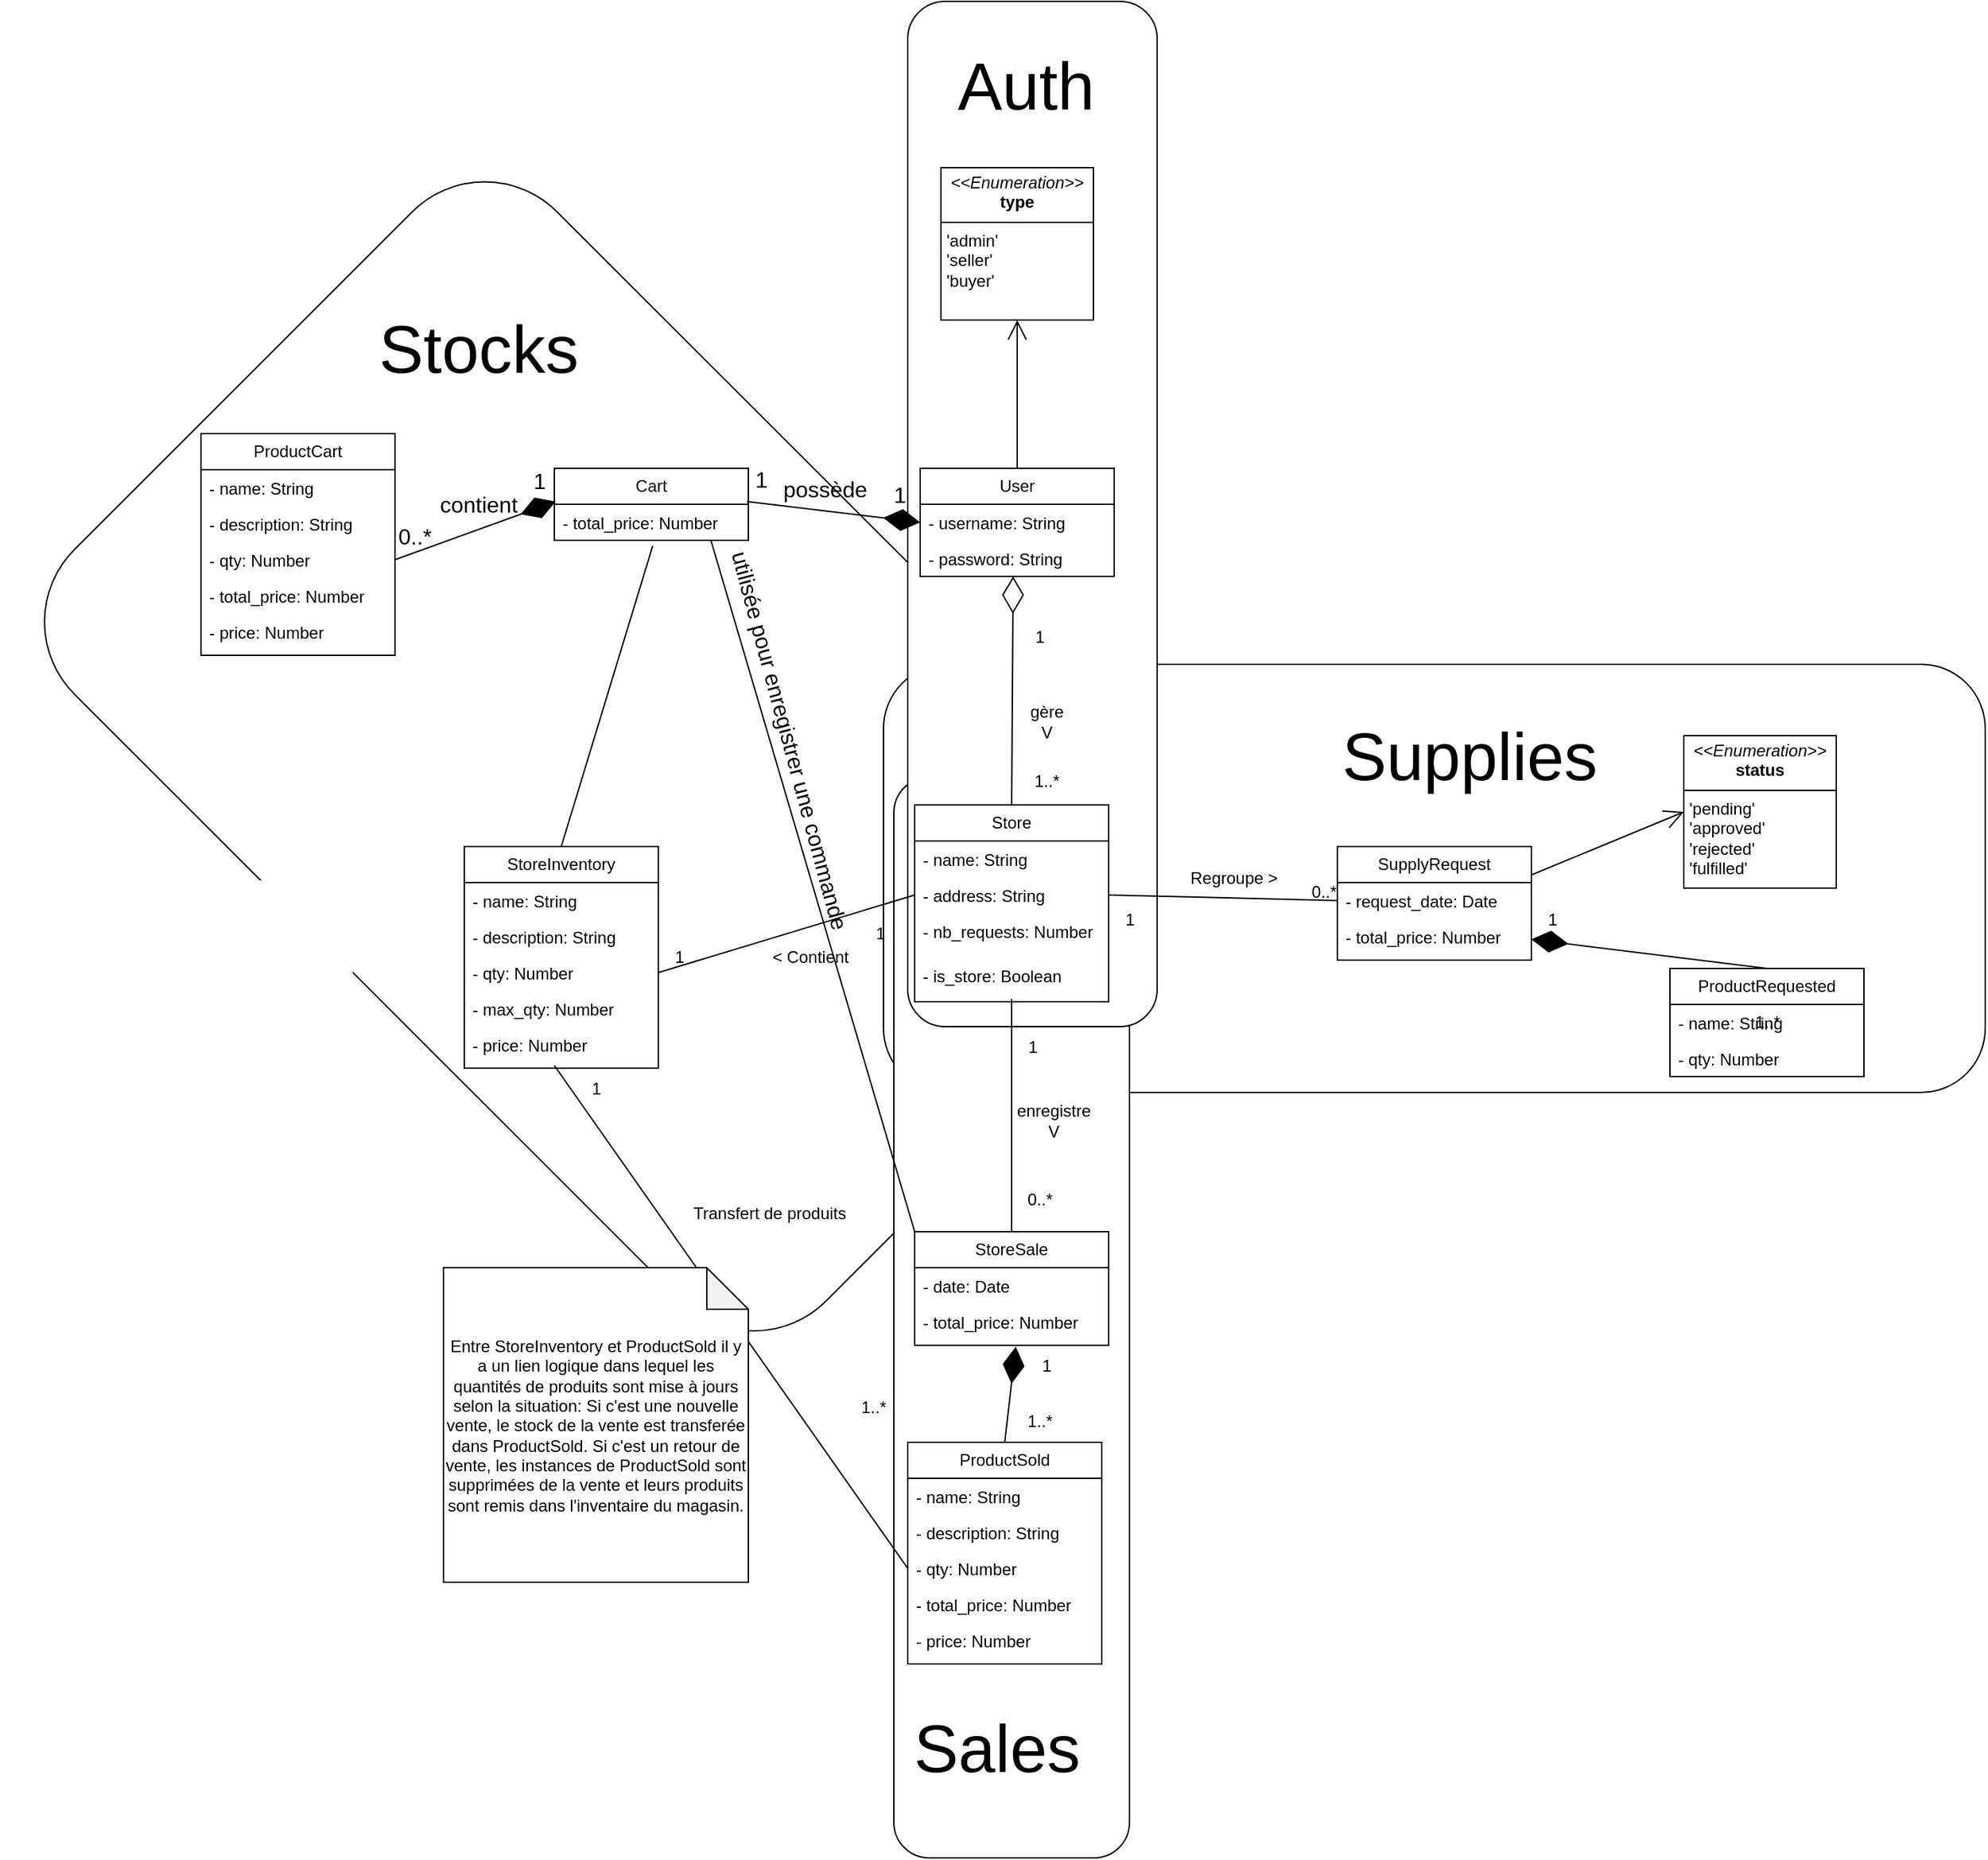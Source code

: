 <mxfile version="27.2.0">
  <diagram name="Page-1" id="k3tzlB8XghA4WyJ-DVOV">
    <mxGraphModel dx="2515" dy="1857" grid="1" gridSize="10" guides="1" tooltips="1" connect="1" arrows="1" fold="1" page="1" pageScale="1" pageWidth="850" pageHeight="1100" math="0" shadow="0">
      <root>
        <mxCell id="0" />
        <mxCell id="1" parent="0" />
        <mxCell id="dIE_9AlhpWobjz6JdOX3-5" value="" style="rounded=1;whiteSpace=wrap;html=1;rotation=45;strokeColor=light-dark(#000000,#FF0000);" vertex="1" parent="1">
          <mxGeometry x="-241.72" y="-251.27" width="767.05" height="492.43" as="geometry" />
        </mxCell>
        <mxCell id="dIE_9AlhpWobjz6JdOX3-2" value="" style="rounded=1;whiteSpace=wrap;html=1;strokeColor=light-dark(#000000,#3333FF);" vertex="1" parent="1">
          <mxGeometry x="332.5" y="-71.5" width="795" height="309" as="geometry" />
        </mxCell>
        <mxCell id="dIE_9AlhpWobjz6JdOX3-4" value="" style="rounded=1;whiteSpace=wrap;html=1;strokeColor=light-dark(#000000,#CCCC00);" vertex="1" parent="1">
          <mxGeometry x="340" y="10" width="170" height="780" as="geometry" />
        </mxCell>
        <mxCell id="dIE_9AlhpWobjz6JdOX3-3" value="" style="rounded=1;whiteSpace=wrap;html=1;strokeColor=light-dark(#000000,#00FF00);" vertex="1" parent="1">
          <mxGeometry x="350" y="-550" width="180" height="740" as="geometry" />
        </mxCell>
        <mxCell id="zQhMr7AfknGwRGQQnedS-1" value="Store" style="swimlane;fontStyle=0;childLayout=stackLayout;horizontal=1;startSize=26;fillColor=none;horizontalStack=0;resizeParent=1;resizeParentMax=0;resizeLast=0;collapsible=1;marginBottom=0;whiteSpace=wrap;html=1;" parent="1" vertex="1">
          <mxGeometry x="355" y="30" width="140" height="142" as="geometry" />
        </mxCell>
        <mxCell id="zQhMr7AfknGwRGQQnedS-2" value="- name: String" style="text;strokeColor=none;fillColor=none;align=left;verticalAlign=top;spacingLeft=4;spacingRight=4;overflow=hidden;rotatable=0;points=[[0,0.5],[1,0.5]];portConstraint=eastwest;whiteSpace=wrap;html=1;" parent="zQhMr7AfknGwRGQQnedS-1" vertex="1">
          <mxGeometry y="26" width="140" height="26" as="geometry" />
        </mxCell>
        <mxCell id="zQhMr7AfknGwRGQQnedS-3" value="- address: String" style="text;strokeColor=none;fillColor=none;align=left;verticalAlign=top;spacingLeft=4;spacingRight=4;overflow=hidden;rotatable=0;points=[[0,0.5],[1,0.5]];portConstraint=eastwest;whiteSpace=wrap;html=1;" parent="zQhMr7AfknGwRGQQnedS-1" vertex="1">
          <mxGeometry y="52" width="140" height="26" as="geometry" />
        </mxCell>
        <mxCell id="zQhMr7AfknGwRGQQnedS-4" value="- nb_requests: Number" style="text;strokeColor=none;fillColor=none;align=left;verticalAlign=top;spacingLeft=4;spacingRight=4;overflow=hidden;rotatable=0;points=[[0,0.5],[1,0.5]];portConstraint=eastwest;whiteSpace=wrap;html=1;" parent="zQhMr7AfknGwRGQQnedS-1" vertex="1">
          <mxGeometry y="78" width="140" height="32" as="geometry" />
        </mxCell>
        <mxCell id="6a12NX3yjwQNqYNZVY4e-1" value="- is_store: Boolean" style="text;strokeColor=none;fillColor=none;align=left;verticalAlign=top;spacingLeft=4;spacingRight=4;overflow=hidden;rotatable=0;points=[[0,0.5],[1,0.5]];portConstraint=eastwest;whiteSpace=wrap;html=1;" parent="zQhMr7AfknGwRGQQnedS-1" vertex="1">
          <mxGeometry y="110" width="140" height="32" as="geometry" />
        </mxCell>
        <mxCell id="zQhMr7AfknGwRGQQnedS-5" value="StoreInventory" style="swimlane;fontStyle=0;childLayout=stackLayout;horizontal=1;startSize=26;fillColor=none;horizontalStack=0;resizeParent=1;resizeParentMax=0;resizeLast=0;collapsible=1;marginBottom=0;whiteSpace=wrap;html=1;" parent="1" vertex="1">
          <mxGeometry x="30" y="60" width="140" height="160" as="geometry" />
        </mxCell>
        <mxCell id="zQhMr7AfknGwRGQQnedS-6" value="- name: String" style="text;strokeColor=none;fillColor=none;align=left;verticalAlign=top;spacingLeft=4;spacingRight=4;overflow=hidden;rotatable=0;points=[[0,0.5],[1,0.5]];portConstraint=eastwest;whiteSpace=wrap;html=1;" parent="zQhMr7AfknGwRGQQnedS-5" vertex="1">
          <mxGeometry y="26" width="140" height="26" as="geometry" />
        </mxCell>
        <mxCell id="zQhMr7AfknGwRGQQnedS-7" value="- description: String" style="text;strokeColor=none;fillColor=none;align=left;verticalAlign=top;spacingLeft=4;spacingRight=4;overflow=hidden;rotatable=0;points=[[0,0.5],[1,0.5]];portConstraint=eastwest;whiteSpace=wrap;html=1;" parent="zQhMr7AfknGwRGQQnedS-5" vertex="1">
          <mxGeometry y="52" width="140" height="26" as="geometry" />
        </mxCell>
        <mxCell id="zQhMr7AfknGwRGQQnedS-9" value="- qty: Number" style="text;strokeColor=none;fillColor=none;align=left;verticalAlign=top;spacingLeft=4;spacingRight=4;overflow=hidden;rotatable=0;points=[[0,0.5],[1,0.5]];portConstraint=eastwest;whiteSpace=wrap;html=1;" parent="zQhMr7AfknGwRGQQnedS-5" vertex="1">
          <mxGeometry y="78" width="140" height="26" as="geometry" />
        </mxCell>
        <mxCell id="zQhMr7AfknGwRGQQnedS-10" value="- max_qty: Number" style="text;strokeColor=none;fillColor=none;align=left;verticalAlign=top;spacingLeft=4;spacingRight=4;overflow=hidden;rotatable=0;points=[[0,0.5],[1,0.5]];portConstraint=eastwest;whiteSpace=wrap;html=1;" parent="zQhMr7AfknGwRGQQnedS-5" vertex="1">
          <mxGeometry y="104" width="140" height="26" as="geometry" />
        </mxCell>
        <mxCell id="zQhMr7AfknGwRGQQnedS-8" value="- price: Number" style="text;strokeColor=none;fillColor=none;align=left;verticalAlign=top;spacingLeft=4;spacingRight=4;overflow=hidden;rotatable=0;points=[[0,0.5],[1,0.5]];portConstraint=eastwest;whiteSpace=wrap;html=1;" parent="zQhMr7AfknGwRGQQnedS-5" vertex="1">
          <mxGeometry y="130" width="140" height="30" as="geometry" />
        </mxCell>
        <mxCell id="zQhMr7AfknGwRGQQnedS-11" value="ProductSold" style="swimlane;fontStyle=0;childLayout=stackLayout;horizontal=1;startSize=26;fillColor=none;horizontalStack=0;resizeParent=1;resizeParentMax=0;resizeLast=0;collapsible=1;marginBottom=0;whiteSpace=wrap;html=1;" parent="1" vertex="1">
          <mxGeometry x="350" y="490" width="140" height="160" as="geometry" />
        </mxCell>
        <mxCell id="zQhMr7AfknGwRGQQnedS-12" value="- name: String" style="text;strokeColor=none;fillColor=none;align=left;verticalAlign=top;spacingLeft=4;spacingRight=4;overflow=hidden;rotatable=0;points=[[0,0.5],[1,0.5]];portConstraint=eastwest;whiteSpace=wrap;html=1;" parent="zQhMr7AfknGwRGQQnedS-11" vertex="1">
          <mxGeometry y="26" width="140" height="26" as="geometry" />
        </mxCell>
        <mxCell id="zQhMr7AfknGwRGQQnedS-13" value="- description: String" style="text;strokeColor=none;fillColor=none;align=left;verticalAlign=top;spacingLeft=4;spacingRight=4;overflow=hidden;rotatable=0;points=[[0,0.5],[1,0.5]];portConstraint=eastwest;whiteSpace=wrap;html=1;" parent="zQhMr7AfknGwRGQQnedS-11" vertex="1">
          <mxGeometry y="52" width="140" height="26" as="geometry" />
        </mxCell>
        <mxCell id="zQhMr7AfknGwRGQQnedS-14" value="- qty: Number" style="text;strokeColor=none;fillColor=none;align=left;verticalAlign=top;spacingLeft=4;spacingRight=4;overflow=hidden;rotatable=0;points=[[0,0.5],[1,0.5]];portConstraint=eastwest;whiteSpace=wrap;html=1;" parent="zQhMr7AfknGwRGQQnedS-11" vertex="1">
          <mxGeometry y="78" width="140" height="26" as="geometry" />
        </mxCell>
        <mxCell id="zQhMr7AfknGwRGQQnedS-15" value="- total_price: Number" style="text;strokeColor=none;fillColor=none;align=left;verticalAlign=top;spacingLeft=4;spacingRight=4;overflow=hidden;rotatable=0;points=[[0,0.5],[1,0.5]];portConstraint=eastwest;whiteSpace=wrap;html=1;" parent="zQhMr7AfknGwRGQQnedS-11" vertex="1">
          <mxGeometry y="104" width="140" height="26" as="geometry" />
        </mxCell>
        <mxCell id="zQhMr7AfknGwRGQQnedS-16" value="- price: Number" style="text;strokeColor=none;fillColor=none;align=left;verticalAlign=top;spacingLeft=4;spacingRight=4;overflow=hidden;rotatable=0;points=[[0,0.5],[1,0.5]];portConstraint=eastwest;whiteSpace=wrap;html=1;" parent="zQhMr7AfknGwRGQQnedS-11" vertex="1">
          <mxGeometry y="130" width="140" height="30" as="geometry" />
        </mxCell>
        <mxCell id="zQhMr7AfknGwRGQQnedS-17" value="StoreSale" style="swimlane;fontStyle=0;childLayout=stackLayout;horizontal=1;startSize=26;fillColor=none;horizontalStack=0;resizeParent=1;resizeParentMax=0;resizeLast=0;collapsible=1;marginBottom=0;whiteSpace=wrap;html=1;" parent="1" vertex="1">
          <mxGeometry x="355" y="338" width="140" height="82" as="geometry" />
        </mxCell>
        <mxCell id="zQhMr7AfknGwRGQQnedS-21" value="- date: Date" style="text;strokeColor=none;fillColor=none;align=left;verticalAlign=top;spacingLeft=4;spacingRight=4;overflow=hidden;rotatable=0;points=[[0,0.5],[1,0.5]];portConstraint=eastwest;whiteSpace=wrap;html=1;" parent="zQhMr7AfknGwRGQQnedS-17" vertex="1">
          <mxGeometry y="26" width="140" height="26" as="geometry" />
        </mxCell>
        <mxCell id="zQhMr7AfknGwRGQQnedS-22" value="- total_price: Number" style="text;strokeColor=none;fillColor=none;align=left;verticalAlign=top;spacingLeft=4;spacingRight=4;overflow=hidden;rotatable=0;points=[[0,0.5],[1,0.5]];portConstraint=eastwest;whiteSpace=wrap;html=1;" parent="zQhMr7AfknGwRGQQnedS-17" vertex="1">
          <mxGeometry y="52" width="140" height="30" as="geometry" />
        </mxCell>
        <mxCell id="zQhMr7AfknGwRGQQnedS-27" value="SupplyRequest" style="swimlane;fontStyle=0;childLayout=stackLayout;horizontal=1;startSize=26;fillColor=none;horizontalStack=0;resizeParent=1;resizeParentMax=0;resizeLast=0;collapsible=1;marginBottom=0;whiteSpace=wrap;html=1;" parent="1" vertex="1">
          <mxGeometry x="660" y="60" width="140" height="82" as="geometry" />
        </mxCell>
        <mxCell id="zQhMr7AfknGwRGQQnedS-28" value="- request_date: Date" style="text;strokeColor=none;fillColor=none;align=left;verticalAlign=top;spacingLeft=4;spacingRight=4;overflow=hidden;rotatable=0;points=[[0,0.5],[1,0.5]];portConstraint=eastwest;whiteSpace=wrap;html=1;" parent="zQhMr7AfknGwRGQQnedS-27" vertex="1">
          <mxGeometry y="26" width="140" height="26" as="geometry" />
        </mxCell>
        <mxCell id="zQhMr7AfknGwRGQQnedS-29" value="- total_price: Number" style="text;strokeColor=none;fillColor=none;align=left;verticalAlign=top;spacingLeft=4;spacingRight=4;overflow=hidden;rotatable=0;points=[[0,0.5],[1,0.5]];portConstraint=eastwest;whiteSpace=wrap;html=1;" parent="zQhMr7AfknGwRGQQnedS-27" vertex="1">
          <mxGeometry y="52" width="140" height="30" as="geometry" />
        </mxCell>
        <mxCell id="zQhMr7AfknGwRGQQnedS-30" value="&lt;p style=&quot;margin:0px;margin-top:4px;text-align:center;&quot;&gt;&lt;i&gt;&amp;lt;&amp;lt;Enumeration&amp;gt;&amp;gt;&lt;/i&gt;&lt;br&gt;&lt;b&gt;status&lt;/b&gt;&lt;/p&gt;&lt;hr size=&quot;1&quot; style=&quot;border-style:solid;&quot;&gt;&lt;p style=&quot;margin:0px;margin-left:4px;&quot;&gt;&#39;pending&#39;&lt;/p&gt;&lt;p style=&quot;margin:0px;margin-left:4px;&quot;&gt;&#39;approved&#39;&lt;/p&gt;&lt;p style=&quot;margin:0px;margin-left:4px;&quot;&gt;&#39;rejected&#39;&lt;/p&gt;&lt;p style=&quot;margin:0px;margin-left:4px;&quot;&gt;&#39;fulfilled&#39;&lt;/p&gt;" style="verticalAlign=top;align=left;overflow=fill;html=1;whiteSpace=wrap;" parent="1" vertex="1">
          <mxGeometry x="910" y="-20" width="110" height="110" as="geometry" />
        </mxCell>
        <mxCell id="zQhMr7AfknGwRGQQnedS-31" value="ProductRequested" style="swimlane;fontStyle=0;childLayout=stackLayout;horizontal=1;startSize=26;fillColor=none;horizontalStack=0;resizeParent=1;resizeParentMax=0;resizeLast=0;collapsible=1;marginBottom=0;whiteSpace=wrap;html=1;" parent="1" vertex="1">
          <mxGeometry x="900" y="148" width="140" height="78" as="geometry" />
        </mxCell>
        <mxCell id="zQhMr7AfknGwRGQQnedS-32" value="- name: String" style="text;strokeColor=none;fillColor=none;align=left;verticalAlign=top;spacingLeft=4;spacingRight=4;overflow=hidden;rotatable=0;points=[[0,0.5],[1,0.5]];portConstraint=eastwest;whiteSpace=wrap;html=1;" parent="zQhMr7AfknGwRGQQnedS-31" vertex="1">
          <mxGeometry y="26" width="140" height="26" as="geometry" />
        </mxCell>
        <mxCell id="zQhMr7AfknGwRGQQnedS-34" value="- qty: Number" style="text;strokeColor=none;fillColor=none;align=left;verticalAlign=top;spacingLeft=4;spacingRight=4;overflow=hidden;rotatable=0;points=[[0,0.5],[1,0.5]];portConstraint=eastwest;whiteSpace=wrap;html=1;" parent="zQhMr7AfknGwRGQQnedS-31" vertex="1">
          <mxGeometry y="52" width="140" height="26" as="geometry" />
        </mxCell>
        <mxCell id="zQhMr7AfknGwRGQQnedS-43" value="" style="endArrow=open;endFill=1;endSize=12;html=1;rounded=0;exitX=1;exitY=0.25;exitDx=0;exitDy=0;entryX=0;entryY=0.5;entryDx=0;entryDy=0;" parent="1" source="zQhMr7AfknGwRGQQnedS-27" target="zQhMr7AfknGwRGQQnedS-30" edge="1">
          <mxGeometry width="160" relative="1" as="geometry">
            <mxPoint x="510" y="650" as="sourcePoint" />
            <mxPoint x="780" y="380" as="targetPoint" />
          </mxGeometry>
        </mxCell>
        <mxCell id="zQhMr7AfknGwRGQQnedS-44" value="" style="endArrow=diamondThin;endFill=1;endSize=24;html=1;rounded=0;entryX=1;entryY=0.5;entryDx=0;entryDy=0;exitX=0.5;exitY=0;exitDx=0;exitDy=0;" parent="1" source="zQhMr7AfknGwRGQQnedS-31" target="zQhMr7AfknGwRGQQnedS-29" edge="1">
          <mxGeometry width="160" relative="1" as="geometry">
            <mxPoint x="570" y="590" as="sourcePoint" />
            <mxPoint x="730" y="590" as="targetPoint" />
          </mxGeometry>
        </mxCell>
        <mxCell id="zQhMr7AfknGwRGQQnedS-45" value="" style="endArrow=diamondThin;endFill=1;endSize=24;html=1;rounded=0;entryX=0.521;entryY=1.033;entryDx=0;entryDy=0;entryPerimeter=0;exitX=0.5;exitY=0;exitDx=0;exitDy=0;" parent="1" source="zQhMr7AfknGwRGQQnedS-11" target="zQhMr7AfknGwRGQQnedS-22" edge="1">
          <mxGeometry width="160" relative="1" as="geometry">
            <mxPoint x="170" y="550" as="sourcePoint" />
            <mxPoint x="330" y="550" as="targetPoint" />
          </mxGeometry>
        </mxCell>
        <mxCell id="zQhMr7AfknGwRGQQnedS-46" value="1" style="text;html=1;align=center;verticalAlign=middle;resizable=0;points=[];autosize=1;strokeColor=none;fillColor=none;" parent="1" vertex="1">
          <mxGeometry x="435" y="420" width="30" height="30" as="geometry" />
        </mxCell>
        <mxCell id="zQhMr7AfknGwRGQQnedS-47" value="1..*" style="text;html=1;align=center;verticalAlign=middle;resizable=0;points=[];autosize=1;strokeColor=none;fillColor=none;" parent="1" vertex="1">
          <mxGeometry x="425" y="460" width="40" height="30" as="geometry" />
        </mxCell>
        <mxCell id="zQhMr7AfknGwRGQQnedS-48" value="1" style="text;html=1;align=center;verticalAlign=middle;resizable=0;points=[];autosize=1;strokeColor=none;fillColor=none;" parent="1" vertex="1">
          <mxGeometry x="800" y="98" width="30" height="30" as="geometry" />
        </mxCell>
        <mxCell id="zQhMr7AfknGwRGQQnedS-49" value="1..*" style="text;html=1;align=center;verticalAlign=middle;resizable=0;points=[];autosize=1;strokeColor=none;fillColor=none;" parent="1" vertex="1">
          <mxGeometry x="950" y="172" width="40" height="30" as="geometry" />
        </mxCell>
        <mxCell id="zQhMr7AfknGwRGQQnedS-51" value="" style="endArrow=none;html=1;rounded=0;entryX=0;entryY=0.5;entryDx=0;entryDy=0;exitX=1;exitY=0.5;exitDx=0;exitDy=0;" parent="1" source="zQhMr7AfknGwRGQQnedS-9" target="zQhMr7AfknGwRGQQnedS-3" edge="1">
          <mxGeometry width="50" height="50" relative="1" as="geometry">
            <mxPoint x="150" y="270" as="sourcePoint" />
            <mxPoint x="200" y="220" as="targetPoint" />
          </mxGeometry>
        </mxCell>
        <mxCell id="zQhMr7AfknGwRGQQnedS-52" value="" style="endArrow=none;html=1;rounded=0;entryX=0.5;entryY=0.938;entryDx=0;entryDy=0;entryPerimeter=0;exitX=0.5;exitY=0;exitDx=0;exitDy=0;" parent="1" source="zQhMr7AfknGwRGQQnedS-17" target="6a12NX3yjwQNqYNZVY4e-1" edge="1">
          <mxGeometry width="50" height="50" relative="1" as="geometry">
            <mxPoint x="300" y="290" as="sourcePoint" />
            <mxPoint x="350" y="240" as="targetPoint" />
          </mxGeometry>
        </mxCell>
        <mxCell id="zQhMr7AfknGwRGQQnedS-53" value="" style="endArrow=none;html=1;rounded=0;entryX=1;entryY=0.5;entryDx=0;entryDy=0;exitX=0;exitY=0.5;exitDx=0;exitDy=0;" parent="1" source="zQhMr7AfknGwRGQQnedS-28" target="zQhMr7AfknGwRGQQnedS-3" edge="1">
          <mxGeometry width="50" height="50" relative="1" as="geometry">
            <mxPoint x="90" y="550" as="sourcePoint" />
            <mxPoint x="140" y="500" as="targetPoint" />
          </mxGeometry>
        </mxCell>
        <mxCell id="zQhMr7AfknGwRGQQnedS-54" value="1" style="text;html=1;align=center;verticalAlign=middle;resizable=0;points=[];autosize=1;strokeColor=none;fillColor=none;" parent="1" vertex="1">
          <mxGeometry x="315" y="108" width="30" height="30" as="geometry" />
        </mxCell>
        <mxCell id="zQhMr7AfknGwRGQQnedS-55" value="1" style="text;html=1;align=center;verticalAlign=middle;resizable=0;points=[];autosize=1;strokeColor=none;fillColor=none;" parent="1" vertex="1">
          <mxGeometry x="495" y="98" width="30" height="30" as="geometry" />
        </mxCell>
        <mxCell id="zQhMr7AfknGwRGQQnedS-56" value="1" style="text;html=1;align=center;verticalAlign=middle;resizable=0;points=[];autosize=1;strokeColor=none;fillColor=none;" parent="1" vertex="1">
          <mxGeometry x="425" y="190" width="30" height="30" as="geometry" />
        </mxCell>
        <mxCell id="zQhMr7AfknGwRGQQnedS-57" value="1" style="text;html=1;align=center;verticalAlign=middle;resizable=0;points=[];autosize=1;strokeColor=none;fillColor=none;" parent="1" vertex="1">
          <mxGeometry x="170" y="125" width="30" height="30" as="geometry" />
        </mxCell>
        <mxCell id="zQhMr7AfknGwRGQQnedS-58" value="0..*" style="text;html=1;align=center;verticalAlign=middle;resizable=0;points=[];autosize=1;strokeColor=none;fillColor=none;" parent="1" vertex="1">
          <mxGeometry x="425" y="300" width="40" height="30" as="geometry" />
        </mxCell>
        <mxCell id="zQhMr7AfknGwRGQQnedS-59" value="0..*" style="text;html=1;align=center;verticalAlign=middle;resizable=0;points=[];autosize=1;strokeColor=none;fillColor=none;" parent="1" vertex="1">
          <mxGeometry x="630" y="78" width="40" height="30" as="geometry" />
        </mxCell>
        <mxCell id="zQhMr7AfknGwRGQQnedS-60" value="&amp;lt; Contient" style="text;html=1;align=center;verticalAlign=middle;whiteSpace=wrap;rounded=0;" parent="1" vertex="1">
          <mxGeometry x="250" y="125" width="60" height="30" as="geometry" />
        </mxCell>
        <mxCell id="zQhMr7AfknGwRGQQnedS-62" value="Regroupe &amp;gt;" style="text;html=1;align=center;verticalAlign=middle;resizable=0;points=[];autosize=1;strokeColor=none;fillColor=none;" parent="1" vertex="1">
          <mxGeometry x="540" y="68" width="90" height="30" as="geometry" />
        </mxCell>
        <mxCell id="6a12NX3yjwQNqYNZVY4e-2" value="" style="endArrow=none;html=1;rounded=0;entryX=0.464;entryY=0.933;entryDx=0;entryDy=0;entryPerimeter=0;exitX=0;exitY=0.5;exitDx=0;exitDy=0;" parent="1" source="zQhMr7AfknGwRGQQnedS-14" target="zQhMr7AfknGwRGQQnedS-8" edge="1">
          <mxGeometry width="50" height="50" relative="1" as="geometry">
            <mxPoint x="70" y="360" as="sourcePoint" />
            <mxPoint x="120" y="310" as="targetPoint" />
          </mxGeometry>
        </mxCell>
        <mxCell id="6a12NX3yjwQNqYNZVY4e-3" value="1" style="text;html=1;align=center;verticalAlign=middle;resizable=0;points=[];autosize=1;strokeColor=none;fillColor=none;" parent="1" vertex="1">
          <mxGeometry x="110" y="220" width="30" height="30" as="geometry" />
        </mxCell>
        <mxCell id="6a12NX3yjwQNqYNZVY4e-4" value="1..*" style="text;html=1;align=center;verticalAlign=middle;resizable=0;points=[];autosize=1;strokeColor=none;fillColor=none;" parent="1" vertex="1">
          <mxGeometry x="305" y="450" width="40" height="30" as="geometry" />
        </mxCell>
        <mxCell id="6a12NX3yjwQNqYNZVY4e-5" value="Transfert de produits" style="text;html=1;align=center;verticalAlign=middle;resizable=0;points=[];autosize=1;strokeColor=none;fillColor=none;" parent="1" vertex="1">
          <mxGeometry x="185" y="310" width="130" height="30" as="geometry" />
        </mxCell>
        <mxCell id="6a12NX3yjwQNqYNZVY4e-6" value="Entre StoreInventory et ProductSold il y a un lien logique dans lequel les quantités de produits sont mise à jours selon la situation: Si c&#39;est une nouvelle vente, le stock de la vente est transferée dans ProductSold. Si c&#39;est un retour de vente, les instances de ProductSold sont supprimées de la vente et leurs produits sont remis dans l&#39;inventaire du magasin." style="shape=note;whiteSpace=wrap;html=1;backgroundOutline=1;darkOpacity=0.05;" parent="1" vertex="1">
          <mxGeometry x="15" y="364" width="220" height="227" as="geometry" />
        </mxCell>
        <mxCell id="g2D_Cmm5QyLG8SQXhBRO-1" value="User" style="swimlane;fontStyle=0;childLayout=stackLayout;horizontal=1;startSize=26;fillColor=none;horizontalStack=0;resizeParent=1;resizeParentMax=0;resizeLast=0;collapsible=1;marginBottom=0;whiteSpace=wrap;html=1;" parent="1" vertex="1">
          <mxGeometry x="359" y="-213" width="140" height="78" as="geometry" />
        </mxCell>
        <mxCell id="g2D_Cmm5QyLG8SQXhBRO-2" value="- username: String" style="text;strokeColor=none;fillColor=none;align=left;verticalAlign=top;spacingLeft=4;spacingRight=4;overflow=hidden;rotatable=0;points=[[0,0.5],[1,0.5]];portConstraint=eastwest;whiteSpace=wrap;html=1;" parent="g2D_Cmm5QyLG8SQXhBRO-1" vertex="1">
          <mxGeometry y="26" width="140" height="26" as="geometry" />
        </mxCell>
        <mxCell id="g2D_Cmm5QyLG8SQXhBRO-3" value="- password: String" style="text;strokeColor=none;fillColor=none;align=left;verticalAlign=top;spacingLeft=4;spacingRight=4;overflow=hidden;rotatable=0;points=[[0,0.5],[1,0.5]];portConstraint=eastwest;whiteSpace=wrap;html=1;" parent="g2D_Cmm5QyLG8SQXhBRO-1" vertex="1">
          <mxGeometry y="52" width="140" height="26" as="geometry" />
        </mxCell>
        <mxCell id="g2D_Cmm5QyLG8SQXhBRO-7" value="" style="endArrow=diamondThin;endFill=0;endSize=24;html=1;rounded=0;entryX=0.479;entryY=1;entryDx=0;entryDy=0;entryPerimeter=0;exitX=0.5;exitY=0;exitDx=0;exitDy=0;" parent="1" source="zQhMr7AfknGwRGQQnedS-1" target="g2D_Cmm5QyLG8SQXhBRO-3" edge="1">
          <mxGeometry width="160" relative="1" as="geometry">
            <mxPoint x="270" y="-70" as="sourcePoint" />
            <mxPoint x="423.04" y="-103.01" as="targetPoint" />
          </mxGeometry>
        </mxCell>
        <mxCell id="g2D_Cmm5QyLG8SQXhBRO-8" value="1" style="text;html=1;align=center;verticalAlign=middle;resizable=0;points=[];autosize=1;strokeColor=none;fillColor=none;" parent="1" vertex="1">
          <mxGeometry x="430" y="-106" width="30" height="30" as="geometry" />
        </mxCell>
        <mxCell id="g2D_Cmm5QyLG8SQXhBRO-9" value="1..*" style="text;html=1;align=center;verticalAlign=middle;resizable=0;points=[];autosize=1;strokeColor=none;fillColor=none;" parent="1" vertex="1">
          <mxGeometry x="430" y="-2" width="40" height="30" as="geometry" />
        </mxCell>
        <mxCell id="g2D_Cmm5QyLG8SQXhBRO-10" value="gère&lt;div&gt;V&lt;/div&gt;" style="text;html=1;align=center;verticalAlign=middle;resizable=0;points=[];autosize=1;strokeColor=none;fillColor=none;" parent="1" vertex="1">
          <mxGeometry x="425" y="-50" width="50" height="40" as="geometry" />
        </mxCell>
        <mxCell id="70goZkKCn1Ls-VjYRvwM-1" value="&lt;p style=&quot;margin:0px;margin-top:4px;text-align:center;&quot;&gt;&lt;i&gt;&amp;lt;&amp;lt;Enumeration&amp;gt;&amp;gt;&lt;/i&gt;&lt;br&gt;&lt;b&gt;type&lt;/b&gt;&lt;/p&gt;&lt;hr size=&quot;1&quot; style=&quot;border-style:solid;&quot;&gt;&lt;p style=&quot;margin:0px;margin-left:4px;&quot;&gt;&#39;admin&#39;&lt;/p&gt;&lt;p style=&quot;margin:0px;margin-left:4px;&quot;&gt;&#39;seller&#39;&lt;/p&gt;&lt;p style=&quot;margin:0px;margin-left:4px;&quot;&gt;&#39;buyer&#39;&lt;/p&gt;" style="verticalAlign=top;align=left;overflow=fill;html=1;whiteSpace=wrap;" parent="1" vertex="1">
          <mxGeometry x="374" y="-430" width="110" height="110" as="geometry" />
        </mxCell>
        <mxCell id="70goZkKCn1Ls-VjYRvwM-2" value="" style="endArrow=open;endFill=1;endSize=12;html=1;rounded=0;exitX=0.5;exitY=0;exitDx=0;exitDy=0;entryX=0.5;entryY=1;entryDx=0;entryDy=0;" parent="1" source="g2D_Cmm5QyLG8SQXhBRO-1" target="70goZkKCn1Ls-VjYRvwM-1" edge="1">
          <mxGeometry width="160" relative="1" as="geometry">
            <mxPoint x="541" y="-190" as="sourcePoint" />
            <mxPoint x="540" y="-64" as="targetPoint" />
          </mxGeometry>
        </mxCell>
        <mxCell id="70goZkKCn1Ls-VjYRvwM-3" value="Cart" style="swimlane;fontStyle=0;childLayout=stackLayout;horizontal=1;startSize=26;fillColor=none;horizontalStack=0;resizeParent=1;resizeParentMax=0;resizeLast=0;collapsible=1;marginBottom=0;whiteSpace=wrap;html=1;" parent="1" vertex="1">
          <mxGeometry x="95" y="-213" width="140" height="52" as="geometry" />
        </mxCell>
        <mxCell id="70goZkKCn1Ls-VjYRvwM-4" value="- total_price: Number" style="text;strokeColor=none;fillColor=none;align=left;verticalAlign=top;spacingLeft=4;spacingRight=4;overflow=hidden;rotatable=0;points=[[0,0.5],[1,0.5]];portConstraint=eastwest;whiteSpace=wrap;html=1;" parent="70goZkKCn1Ls-VjYRvwM-3" vertex="1">
          <mxGeometry y="26" width="140" height="26" as="geometry" />
        </mxCell>
        <mxCell id="70goZkKCn1Ls-VjYRvwM-6" value="ProductCart" style="swimlane;fontStyle=0;childLayout=stackLayout;horizontal=1;startSize=26;fillColor=none;horizontalStack=0;resizeParent=1;resizeParentMax=0;resizeLast=0;collapsible=1;marginBottom=0;whiteSpace=wrap;html=1;" parent="1" vertex="1">
          <mxGeometry x="-160" y="-238" width="140" height="160" as="geometry" />
        </mxCell>
        <mxCell id="70goZkKCn1Ls-VjYRvwM-7" value="- name: String" style="text;strokeColor=none;fillColor=none;align=left;verticalAlign=top;spacingLeft=4;spacingRight=4;overflow=hidden;rotatable=0;points=[[0,0.5],[1,0.5]];portConstraint=eastwest;whiteSpace=wrap;html=1;" parent="70goZkKCn1Ls-VjYRvwM-6" vertex="1">
          <mxGeometry y="26" width="140" height="26" as="geometry" />
        </mxCell>
        <mxCell id="70goZkKCn1Ls-VjYRvwM-8" value="- description: String" style="text;strokeColor=none;fillColor=none;align=left;verticalAlign=top;spacingLeft=4;spacingRight=4;overflow=hidden;rotatable=0;points=[[0,0.5],[1,0.5]];portConstraint=eastwest;whiteSpace=wrap;html=1;" parent="70goZkKCn1Ls-VjYRvwM-6" vertex="1">
          <mxGeometry y="52" width="140" height="26" as="geometry" />
        </mxCell>
        <mxCell id="70goZkKCn1Ls-VjYRvwM-9" value="- qty: Number" style="text;strokeColor=none;fillColor=none;align=left;verticalAlign=top;spacingLeft=4;spacingRight=4;overflow=hidden;rotatable=0;points=[[0,0.5],[1,0.5]];portConstraint=eastwest;whiteSpace=wrap;html=1;" parent="70goZkKCn1Ls-VjYRvwM-6" vertex="1">
          <mxGeometry y="78" width="140" height="26" as="geometry" />
        </mxCell>
        <mxCell id="70goZkKCn1Ls-VjYRvwM-10" value="- total_price: Number" style="text;strokeColor=none;fillColor=none;align=left;verticalAlign=top;spacingLeft=4;spacingRight=4;overflow=hidden;rotatable=0;points=[[0,0.5],[1,0.5]];portConstraint=eastwest;whiteSpace=wrap;html=1;" parent="70goZkKCn1Ls-VjYRvwM-6" vertex="1">
          <mxGeometry y="104" width="140" height="26" as="geometry" />
        </mxCell>
        <mxCell id="70goZkKCn1Ls-VjYRvwM-11" value="- price: Number" style="text;strokeColor=none;fillColor=none;align=left;verticalAlign=top;spacingLeft=4;spacingRight=4;overflow=hidden;rotatable=0;points=[[0,0.5],[1,0.5]];portConstraint=eastwest;whiteSpace=wrap;html=1;" parent="70goZkKCn1Ls-VjYRvwM-6" vertex="1">
          <mxGeometry y="130" width="140" height="30" as="geometry" />
        </mxCell>
        <mxCell id="70goZkKCn1Ls-VjYRvwM-12" value="" style="endArrow=none;html=1;rounded=0;entryX=0.507;entryY=1.154;entryDx=0;entryDy=0;entryPerimeter=0;exitX=0.5;exitY=0;exitDx=0;exitDy=0;" parent="1" source="zQhMr7AfknGwRGQQnedS-5" target="70goZkKCn1Ls-VjYRvwM-4" edge="1">
          <mxGeometry width="50" height="50" relative="1" as="geometry">
            <mxPoint x="305" y="122" as="sourcePoint" />
            <mxPoint x="45" y="-182" as="targetPoint" />
          </mxGeometry>
        </mxCell>
        <mxCell id="70goZkKCn1Ls-VjYRvwM-14" value="" style="endArrow=diamondThin;endFill=1;endSize=24;html=1;rounded=0;entryX=0;entryY=0.5;entryDx=0;entryDy=0;exitX=0.993;exitY=-0.077;exitDx=0;exitDy=0;exitPerimeter=0;" parent="1" source="70goZkKCn1Ls-VjYRvwM-4" target="g2D_Cmm5QyLG8SQXhBRO-2" edge="1">
          <mxGeometry width="160" relative="1" as="geometry">
            <mxPoint x="248.5" y="-58" as="sourcePoint" />
            <mxPoint x="251.5" y="-135" as="targetPoint" />
          </mxGeometry>
        </mxCell>
        <mxCell id="70goZkKCn1Ls-VjYRvwM-15" value="1" style="text;html=1;align=center;verticalAlign=middle;resizable=0;points=[];autosize=1;strokeColor=none;fillColor=none;fontSize=16;" parent="1" vertex="1">
          <mxGeometry x="229" y="-220" width="30" height="30" as="geometry" />
        </mxCell>
        <mxCell id="70goZkKCn1Ls-VjYRvwM-16" value="1" style="text;html=1;align=center;verticalAlign=middle;resizable=0;points=[];autosize=1;strokeColor=none;fillColor=none;fontSize=16;" parent="1" vertex="1">
          <mxGeometry x="329" y="-209" width="30" height="30" as="geometry" />
        </mxCell>
        <mxCell id="70goZkKCn1Ls-VjYRvwM-17" value="possède" style="text;html=1;align=center;verticalAlign=middle;resizable=0;points=[];autosize=1;strokeColor=none;fillColor=none;fontSize=16;" parent="1" vertex="1">
          <mxGeometry x="250" y="-213" width="80" height="30" as="geometry" />
        </mxCell>
        <mxCell id="70goZkKCn1Ls-VjYRvwM-18" value="" style="endArrow=diamondThin;endFill=1;endSize=24;html=1;rounded=0;entryX=0.007;entryY=-0.077;entryDx=0;entryDy=0;exitX=1;exitY=0.5;exitDx=0;exitDy=0;entryPerimeter=0;" parent="1" source="70goZkKCn1Ls-VjYRvwM-9" target="70goZkKCn1Ls-VjYRvwM-4" edge="1">
          <mxGeometry width="160" relative="1" as="geometry">
            <mxPoint x="-30" y="-161" as="sourcePoint" />
            <mxPoint x="95" y="-146" as="targetPoint" />
          </mxGeometry>
        </mxCell>
        <mxCell id="70goZkKCn1Ls-VjYRvwM-19" value="1" style="text;html=1;align=center;verticalAlign=middle;resizable=0;points=[];autosize=1;strokeColor=none;fillColor=none;fontSize=16;" parent="1" vertex="1">
          <mxGeometry x="69" y="-219" width="30" height="30" as="geometry" />
        </mxCell>
        <mxCell id="70goZkKCn1Ls-VjYRvwM-20" value="0..*" style="text;html=1;align=center;verticalAlign=middle;resizable=0;points=[];autosize=1;strokeColor=none;fillColor=none;fontSize=16;" parent="1" vertex="1">
          <mxGeometry x="-31" y="-179" width="50" height="30" as="geometry" />
        </mxCell>
        <mxCell id="70goZkKCn1Ls-VjYRvwM-21" value="contient" style="text;html=1;align=center;verticalAlign=middle;resizable=0;points=[];autosize=1;strokeColor=none;fillColor=none;fontSize=16;" parent="1" vertex="1">
          <mxGeometry y="-202" width="80" height="30" as="geometry" />
        </mxCell>
        <mxCell id="70goZkKCn1Ls-VjYRvwM-22" value="" style="endArrow=none;html=1;rounded=0;fontSize=12;startSize=8;endSize=8;curved=1;entryX=0.807;entryY=1;entryDx=0;entryDy=0;entryPerimeter=0;exitX=0;exitY=0;exitDx=0;exitDy=0;" parent="1" source="zQhMr7AfknGwRGQQnedS-17" target="70goZkKCn1Ls-VjYRvwM-4" edge="1">
          <mxGeometry width="50" height="50" relative="1" as="geometry">
            <mxPoint x="240" y="-60" as="sourcePoint" />
            <mxPoint x="290" y="-110" as="targetPoint" />
          </mxGeometry>
        </mxCell>
        <mxCell id="70goZkKCn1Ls-VjYRvwM-23" value="utilisée pour enregistrer une commande" style="text;html=1;align=center;verticalAlign=middle;resizable=0;points=[];autosize=1;strokeColor=none;fillColor=none;fontSize=16;rotation=75;" parent="1" vertex="1">
          <mxGeometry x="110" y="-32" width="310" height="30" as="geometry" />
        </mxCell>
        <mxCell id="zQhMr7AfknGwRGQQnedS-61" value="enregistre&lt;br&gt;V" style="text;html=1;align=center;verticalAlign=middle;resizable=0;points=[];autosize=1;strokeColor=none;fillColor=none;" parent="1" vertex="1">
          <mxGeometry x="415" y="237.5" width="80" height="40" as="geometry" />
        </mxCell>
        <mxCell id="dIE_9AlhpWobjz6JdOX3-7" value="&lt;font style=&quot;font-size: 48px;&quot;&gt;Stocks&lt;/font&gt;" style="text;html=1;align=center;verticalAlign=middle;resizable=1;points=[];autosize=0;strokeColor=none;fillColor=none;" vertex="1" parent="1">
          <mxGeometry x="-45" y="-340" width="170" height="82" as="geometry" />
        </mxCell>
        <mxCell id="dIE_9AlhpWobjz6JdOX3-8" value="&lt;font style=&quot;font-size: 48px;&quot;&gt;Auth&lt;/font&gt;" style="text;html=1;align=center;verticalAlign=middle;resizable=1;points=[];autosize=0;strokeColor=none;fillColor=none;" vertex="1" parent="1">
          <mxGeometry x="350" y="-530" width="170" height="82" as="geometry" />
        </mxCell>
        <mxCell id="dIE_9AlhpWobjz6JdOX3-9" value="&lt;font style=&quot;font-size: 48px;&quot;&gt;Supplies&lt;/font&gt;" style="text;html=1;align=center;verticalAlign=middle;resizable=1;points=[];autosize=0;strokeColor=none;fillColor=none;" vertex="1" parent="1">
          <mxGeometry x="670" y="-46.06" width="170" height="82" as="geometry" />
        </mxCell>
        <mxCell id="dIE_9AlhpWobjz6JdOX3-10" value="&lt;font style=&quot;font-size: 48px;&quot;&gt;Sales&lt;/font&gt;" style="text;html=1;align=center;verticalAlign=middle;resizable=1;points=[];autosize=0;strokeColor=none;fillColor=none;" vertex="1" parent="1">
          <mxGeometry x="329" y="670" width="170" height="82" as="geometry" />
        </mxCell>
      </root>
    </mxGraphModel>
  </diagram>
</mxfile>
